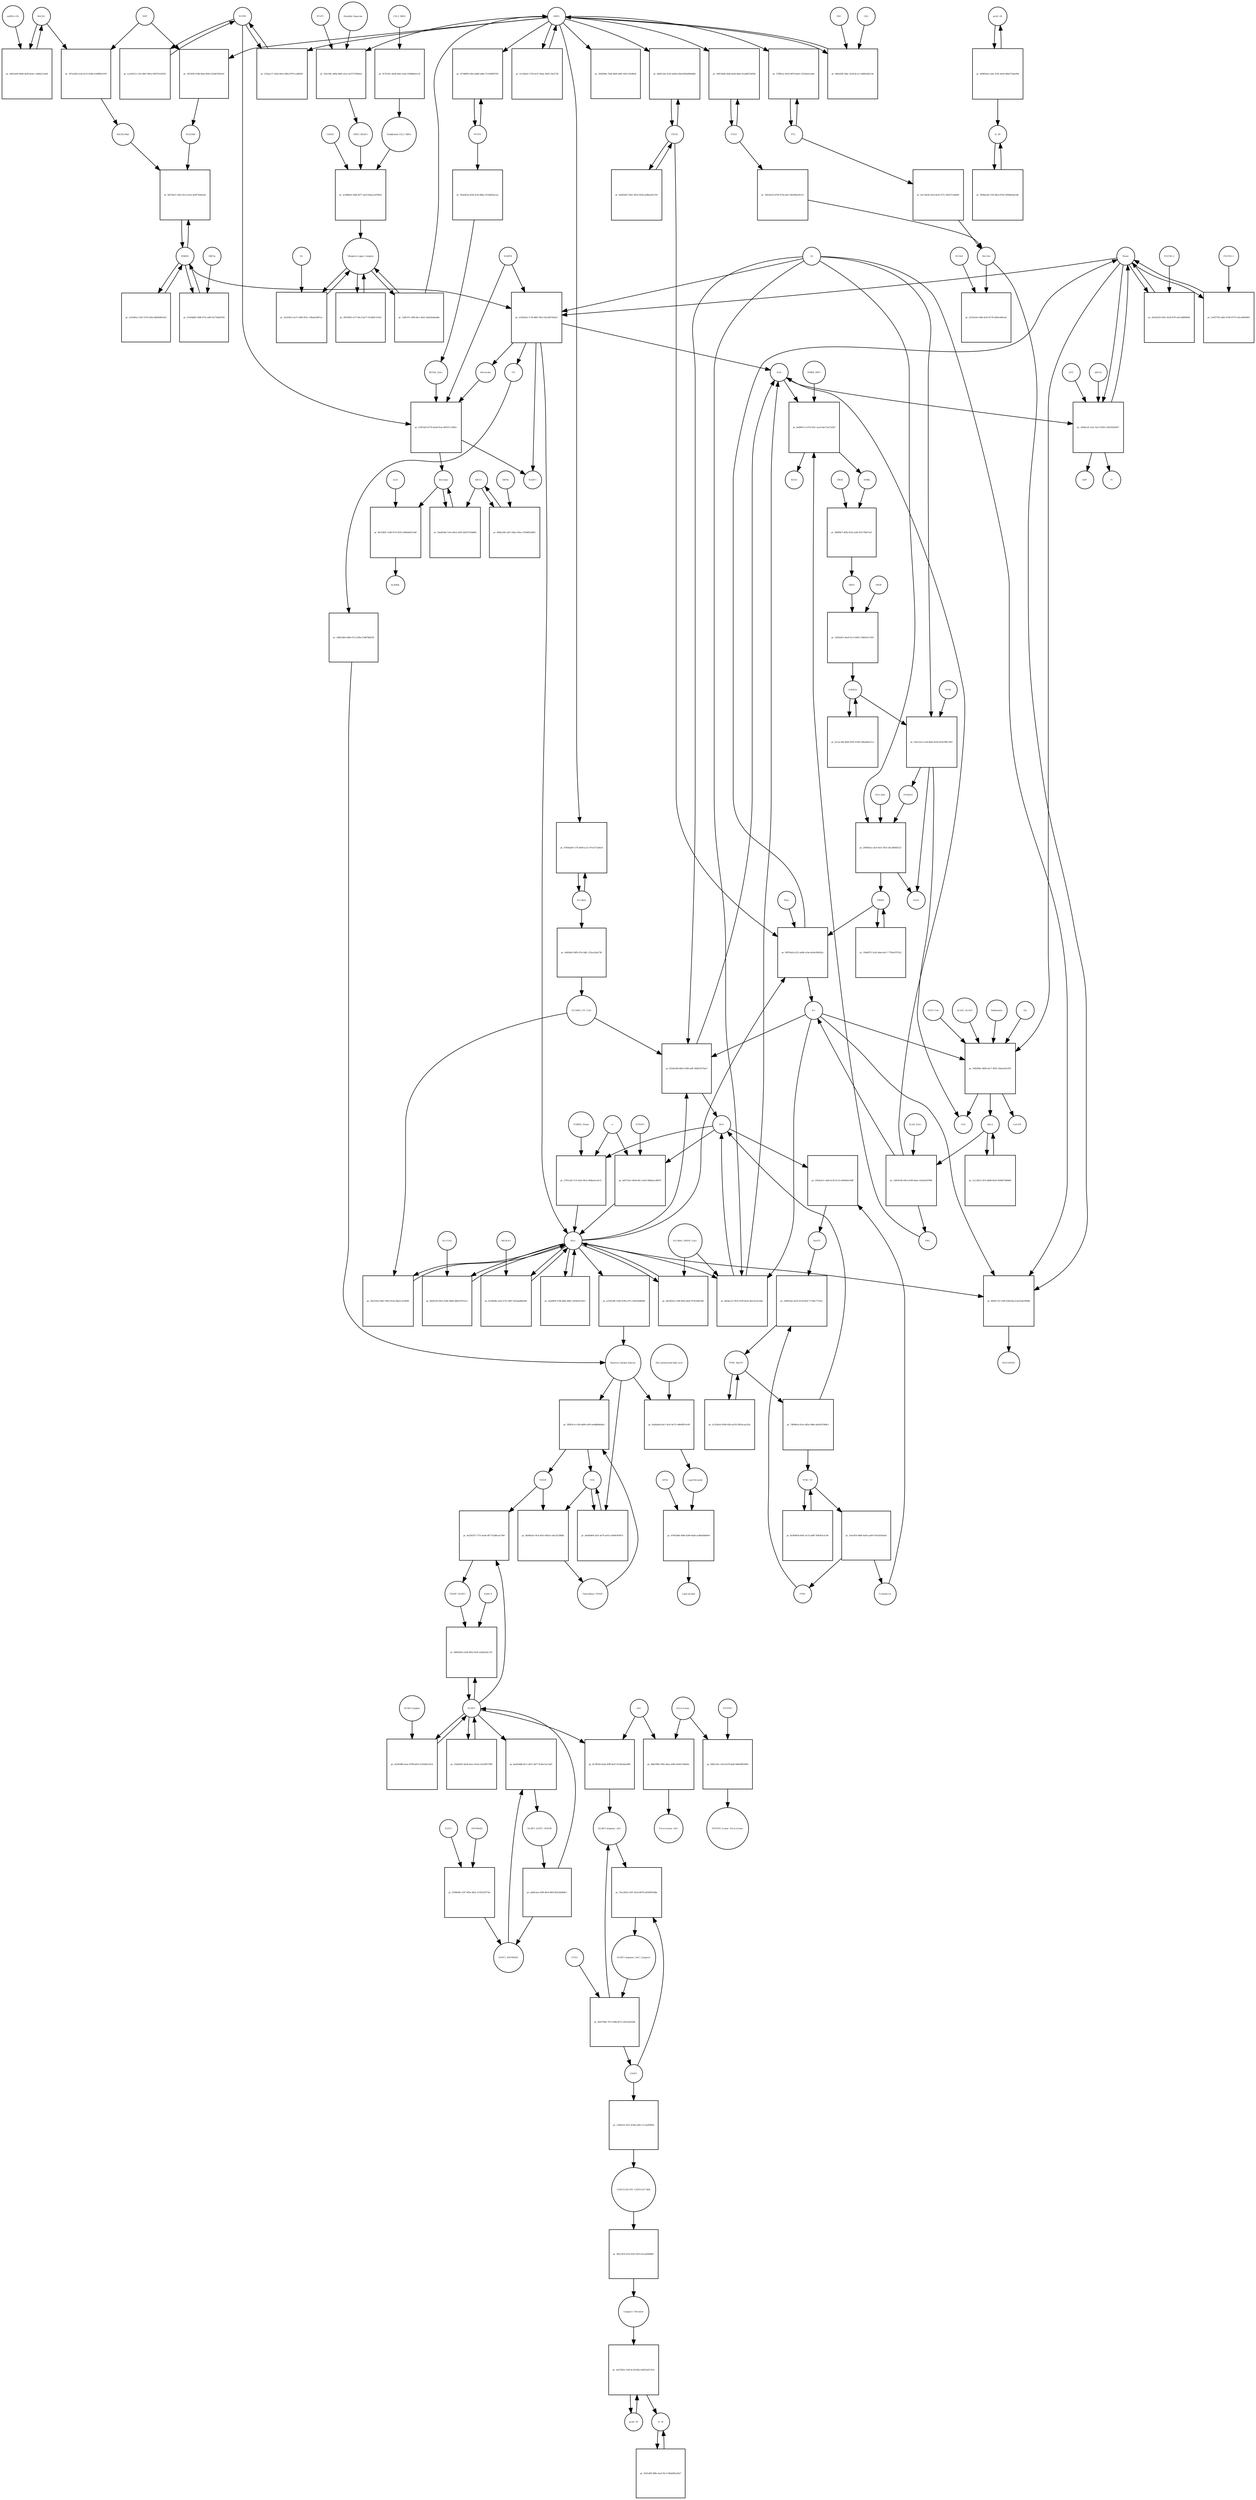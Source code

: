 strict digraph  {
Heme [annotation="urn_miriam_obo.chebi_CHEBI%3A30413", bipartite=0, cls="simple chemical", fontsize=4, label=Heme, shape=circle];
"pr_e325b3ee-7c39-4867-9fe3-93ca80745a03" [annotation="", bipartite=1, cls=process, fontsize=4, label="pr_e325b3ee-7c39-4867-9fe3-93ca80745a03", shape=square];
Biliverdin [annotation="urn_miriam_obo.chebi_CHEBI%3A17033", bipartite=0, cls="simple chemical", fontsize=4, label=Biliverdin, shape=circle];
HMOX1 [annotation="", bipartite=0, cls=macromolecule, fontsize=4, label=HMOX1, shape=circle];
O2 [annotation="urn_miriam_obo.chebi_CHEBI%3A15379", bipartite=0, cls="simple chemical", fontsize=4, label=O2, shape=circle];
NADPH [annotation="urn_miriam_obo.chebi_CHEBI%3A16474", bipartite=0, cls="simple chemical", fontsize=4, label=NADPH, shape=circle];
H2O [annotation="urn_miriam_obo.chebi_CHEBI%3A15377", bipartite=0, cls="simple chemical", fontsize=4, label=H2O, shape=circle];
"Fe2+" [annotation="urn_miriam_obo.chebi_CHEBI%3A29033", bipartite=0, cls="simple chemical", fontsize=4, label="Fe2+", shape=circle];
"NADP+" [annotation="urn_miriam_obo.chebi_CHEBI%3A18009", bipartite=0, cls="simple chemical", fontsize=4, label="NADP+", shape=circle];
CO [annotation="urn_miriam_obo.chebi_CHEBI%3A17245", bipartite=0, cls="simple chemical", fontsize=4, label=CO, shape=circle];
"pr_62e42220-500c-452b-87f3-ab11ddf8d0d5" [annotation="", bipartite=1, cls=process, fontsize=4, label="pr_62e42220-500c-452b-87f3-ab11ddf8d0d5", shape=square];
"FLVCR1-2" [annotation=urn_miriam_uniprot_Q9Y5Y0, bipartite=0, cls=macromolecule, fontsize=4, label="FLVCR1-2", shape=circle];
"pr_510f1ab3-b77d-4ea8-81ae-69437cc2942c" [annotation="", bipartite=1, cls=process, fontsize=4, label="pr_510f1ab3-b77d-4ea8-81ae-69437cc2942c", shape=square];
Bilirubin [annotation="urn_miriam_obo.chebi_CHEBI%3A16990", bipartite=0, cls="simple chemical", fontsize=4, label=Bilirubin, shape=circle];
BLVRB [annotation=urn_miriam_uniprot_P30043, bipartite=0, cls=macromolecule, fontsize=4, label=BLVRB, shape=circle];
"BLVRA_Zn2+" [annotation="urn_miriam_obo.chebi_CHEBI%3A29805|urn_miriam_uniprot_P53004", bipartite=0, cls=complex, fontsize=4, label="BLVRA_Zn2+", shape=circle];
"pr_24eb034d-7e5e-49e3-a459-3b933705db60" [annotation="", bipartite=1, cls=process, fontsize=4, label="pr_24eb034d-7e5e-49e3-a459-3b933705db60", shape=square];
ABCC1 [annotation="", bipartite=0, cls=macromolecule, fontsize=4, label=ABCC1, shape=circle];
"pr_66cf3803-7a98-47c0-8163-2960eb815cb8" [annotation="", bipartite=1, cls=process, fontsize=4, label="pr_66cf3803-7a98-47c0-8163-2960eb815cb8", shape=square];
ALB [annotation=urn_miriam_uniprot_P02768, bipartite=0, cls=macromolecule, fontsize=4, label=ALB, shape=circle];
"ALB/BIL" [annotation="urn_miriam_uniprot_P02768|urn_miriam_obo.chebi_CHEBI%3A16990", bipartite=0, cls=complex, fontsize=4, label="ALB/BIL", shape=circle];
NRF2 [annotation="", bipartite=0, cls=macromolecule, fontsize=4, label=NRF2, shape=circle];
"pr_3f21f5f5-f29b-40a4-964f-2220b70922e9" [annotation="", bipartite=1, cls=process, fontsize=4, label="pr_3f21f5f5-f29b-40a4-964f-2220b70922e9", shape=square];
MAF [annotation=urn_miriam_uniprot_O75444, bipartite=0, cls=macromolecule, fontsize=4, label=MAF, shape=circle];
"Nrf2/Maf" [annotation="", bipartite=0, cls=complex, fontsize=4, label="Nrf2/Maf", shape=circle];
"pr_187ec8f4-2ca0-4a72-8186-a169ff8e1978" [annotation="", bipartite=1, cls=process, fontsize=4, label="pr_187ec8f4-2ca0-4a72-8186-a169ff8e1978", shape=square];
BACH1 [annotation=urn_miriam_uniprot_O14867, bipartite=0, cls=macromolecule, fontsize=4, label=BACH1, shape=circle];
"BACH1/Maf" [annotation="", bipartite=0, cls=complex, fontsize=4, label="BACH1/Maf", shape=circle];
"pr_20b23e09-9640-4e0f-be0a-c1db92c23edf" [annotation="", bipartite=1, cls=process, fontsize=4, label="pr_20b23e09-9640-4e0f-be0a-c1db92c23edf", shape=square];
"miRNA-155" [annotation=urn_miriam_ncbigene_406947, bipartite=0, cls="nucleic acid feature", fontsize=4, label="miRNA-155", shape=circle];
"pr_0d578a37-42fe-45c2-b12e-de9f7304a2ed" [annotation="", bipartite=1, cls=process, fontsize=4, label="pr_0d578a37-42fe-45c2-b12e-de9f7304a2ed", shape=square];
PRIN9 [annotation="urn_miriam_obo.chebi_CHEBI%3A15430", bipartite=0, cls="simple chemical", fontsize=4, label=PRIN9, shape=circle];
"pr_f68704a9-a253-4a86-a14a-6ef4e598262a" [annotation="", bipartite=1, cls=process, fontsize=4, label="pr_f68704a9-a253-4a86-a14a-6ef4e598262a", shape=square];
FECH [annotation=urn_miriam_uniprot_P22830, bipartite=0, cls=macromolecule, fontsize=4, label=FECH, shape=circle];
"Pb2+" [annotation="urn_miriam_obo.chebi_CHEBI%3A27889", bipartite=0, cls="simple chemical", fontsize=4, label="Pb2+", shape=circle];
"H+" [annotation="urn_miriam_obo.chebi_CHEBI%3A15378", bipartite=0, cls="simple chemical", fontsize=4, label="H+", shape=circle];
"SUCC-CoA" [annotation="urn_miriam_obo.chebi_CHEBI%3A57292", bipartite=0, cls="simple chemical", fontsize=4, label="SUCC-CoA", shape=circle];
"pr_19d299bc-8696-4a17-995f-230aed1dc935" [annotation="", bipartite=1, cls=process, fontsize=4, label="pr_19d299bc-8696-4a17-995f-230aed1dc935", shape=square];
dALA [annotation="urn_miriam_obo.chebi_CHEBI%3A356416", bipartite=0, cls="simple chemical", fontsize=4, label=dALA, shape=circle];
ALAS1_ALAS2 [annotation="urn_miriam_uniprot_P13196|urn_miriam_uniprot_P22557", bipartite=0, cls=complex, fontsize=4, label=ALAS1_ALAS2, shape=circle];
Panhematin [annotation="urn_miriam_obo.chebi_CHEBI%3A50385", bipartite=0, cls="simple chemical", fontsize=4, label=Panhematin, shape=circle];
Gly [annotation="urn_miriam_obo.chebi_CHEBI%3A57305", bipartite=0, cls="simple chemical", fontsize=4, label=Gly, shape=circle];
"CoA-SH" [annotation="urn_miriam_obo.chebi_CHEBI%3A15346", bipartite=0, cls="simple chemical", fontsize=4, label="CoA-SH", shape=circle];
CO2 [annotation="urn_miriam_obo.chebi_CHEBI%3A16526", bipartite=0, cls="simple chemical", fontsize=4, label=CO2, shape=circle];
"pr_f20c16fc-d69a-4865-a5ce-dcf757398ee4" [annotation="", bipartite=1, cls=process, fontsize=4, label="pr_f20c16fc-d69a-4865-a5ce-dcf757398ee4", shape=square];
KEAP1 [annotation=urn_miriam_uniprot_Q14145, bipartite=0, cls=macromolecule, fontsize=4, label=KEAP1, shape=circle];
NRF2_KEAP1 [annotation="urn_miriam_uniprot_Q14145|urn_miriam_uniprot_Q16236", bipartite=0, cls=complex, fontsize=4, label=NRF2_KEAP1, shape=circle];
"Dimethly fumarate" [annotation="urn_miriam_obo.chebi_CHEBI%3A76004", bipartite=0, cls="simple chemical", fontsize=4, label="Dimethly fumarate", shape=circle];
"Ubiquitin Ligase Complex" [annotation="urn_miriam_uniprot_Q14145|urn_miriam_uniprot_Q15843|urn_miriam_uniprot_Q13618|urn_miriam_uniprot_P62877|urn_miriam_uniprot_Q16236|urn_miriam_uniprot_P0CG48|urn_miriam_pubmed_19940261|urn_miriam_interpro_IPR000608", bipartite=0, cls=complex, fontsize=4, label="Ubiquitin Ligase Complex", shape=circle];
"pr_3f55382f-ce77-46c3-ba77-1fcd82e7e41d" [annotation="", bipartite=1, cls=process, fontsize=4, label="pr_3f55382f-ce77-46c3-ba77-1fcd82e7e41d", shape=square];
"pr_c6816148-20e3-4c89-be4e-cfe6a9247909" [annotation="", bipartite=1, cls=process, fontsize=4, label="pr_c6816148-20e3-4c89-be4e-cfe6a9247909", shape=square];
PBG [annotation="urn_miriam_obo.chebi_CHEBI%3A58126", bipartite=0, cls="simple chemical", fontsize=4, label=PBG, shape=circle];
"ALAD_Zn2+" [annotation="urn_miriam_uniprot_P13716|urn_miriam_obo.chebi_CHEBI%3A29105", bipartite=0, cls=complex, fontsize=4, label="ALAD_Zn2+", shape=circle];
"pr_bed861c3-a37d-455c-aac9-dee72ac525b7" [annotation="", bipartite=1, cls=process, fontsize=4, label="pr_bed861c3-a37d-455c-aac9-dee72ac525b7", shape=square];
HMBL [annotation="urn_miriam_obo.chebi_CHEBI%3A57845", bipartite=0, cls="simple chemical", fontsize=4, label=HMBL, shape=circle];
HMBS_DIPY [annotation="urn_miriam_obo.chebi_CHEBI%3A36319|urn_miriam_uniprot_P08397", bipartite=0, cls=complex, fontsize=4, label=HMBS_DIPY, shape=circle];
"NH4+" [annotation="urn_miriam_obo.chebi_CHEBI%3A28938", bipartite=0, cls="simple chemical", fontsize=4, label="NH4+", shape=circle];
"pr_d84ffb57-df3b-4163-a20f-43517f6d7cb3" [annotation="", bipartite=1, cls=process, fontsize=4, label="pr_d84ffb57-df3b-4163-a20f-43517f6d7cb3", shape=square];
URO3 [annotation="urn_miriam_obo.chebi_CHEBI%3A15437", bipartite=0, cls="simple chemical", fontsize=4, label=URO3, shape=circle];
UROS [annotation=urn_miriam_uniprot_P10746, bipartite=0, cls=macromolecule, fontsize=4, label=UROS, shape=circle];
"pr_5585a831-9ea9-41c3-b45f-27bb9a511305" [annotation="", bipartite=1, cls=process, fontsize=4, label="pr_5585a831-9ea9-41c3-b45f-27bb9a511305", shape=square];
COPRO3 [annotation="urn_miriam_obo.chebi_CHEBI%3A15439", bipartite=0, cls="simple chemical", fontsize=4, label=COPRO3, shape=circle];
UROD [annotation=urn_miriam_uniprot_P06132, bipartite=0, cls=macromolecule, fontsize=4, label=UROD, shape=circle];
"pr_f3ea7a53-ca36-4beb-8183-6e5b788c1002" [annotation="", bipartite=1, cls=process, fontsize=4, label="pr_f3ea7a53-ca36-4beb-8183-6e5b788c1002", shape=square];
PPGEN9 [annotation="urn_miriam_obo.chebi_CHEBI%3A15435", bipartite=0, cls="simple chemical", fontsize=4, label=PPGEN9, shape=circle];
CPOX [annotation=urn_miriam_uniprot_P36551, bipartite=0, cls=macromolecule, fontsize=4, label=CPOX, shape=circle];
H2O2 [annotation="urn_miriam_obo.chebi_CHEBI%3A16240", bipartite=0, cls="simple chemical", fontsize=4, label=H2O2, shape=circle];
"pr_269954ac-afc8-4d11-951f-26c28d0d5122" [annotation="", bipartite=1, cls=process, fontsize=4, label="pr_269954ac-afc8-4d11-951f-26c28d0d5122", shape=square];
PPO_FAD [annotation="urn_miriam_obo.chebi_CHEBI%3A16238|urn_miriam_uniprot_P50336", bipartite=0, cls=complex, fontsize=4, label=PPO_FAD, shape=circle];
"pr_51c3beb3-1720-4c07-9eda-3bd7c33e2730" [annotation="", bipartite=1, cls=process, fontsize=4, label="pr_51c3beb3-1720-4c07-9eda-3bd7c33e2730", shape=square];
"pr_12c140c5-2f14-4b88-9eb5-8598873d98d4" [annotation="", bipartite=1, cls="uncertain process", fontsize=4, label="pr_12c140c5-2f14-4b88-9eb5-8598873d98d4", shape=square];
"pr_b1cac3d0-de4b-4391-b7d8-c48eabba21ca" [annotation="", bipartite=1, cls="uncertain process", fontsize=4, label="pr_b1cac3d0-de4b-4391-b7d8-c48eabba21ca", shape=square];
"pr_19b4f975-5cd2-4ded-a6c7-7795ad7f7422" [annotation="", bipartite=1, cls="uncertain process", fontsize=4, label="pr_19b4f975-5cd2-4ded-a6c7-7795ad7f7422", shape=square];
"Poly-unsaturated fatty acid" [annotation="urn_miriam_obo.chebi_CHEBI%3A26208", bipartite=0, cls="simple chemical", fontsize=4, label="Poly-unsaturated fatty acid", shape=circle];
"pr_fae8a8a4-b5e7-4cfe-9a75-c08ef087ec09" [annotation="", bipartite=1, cls=process, fontsize=4, label="pr_fae8a8a4-b5e7-4cfe-9a75-c08ef087ec09", shape=square];
"Lipid Peroxide" [annotation="urn_miriam_obo.chebi_CHEBI%3A61051", bipartite=0, cls="simple chemical", fontsize=4, label="Lipid Peroxide", shape=circle];
"Reactive Oxygen Species" [annotation="urn_miriam_obo.chebi_CHEBI%3A26523", bipartite=0, cls="simple chemical", fontsize=4, label="Reactive Oxygen Species", shape=circle];
"pr_8b991732-c596-439d-8ac4-6a35a83309d0" [annotation="", bipartite=1, cls=process, fontsize=4, label="pr_8b991732-c596-439d-8ac4-6a35a83309d0", shape=square];
"Fe(3+)O(OH)" [annotation="urn_miriam_obo.chebi_CHEBI%3A78619", bipartite=0, cls="simple chemical", fontsize=4, label="Fe(3+)O(OH)", shape=circle];
Ferritin [annotation=urn_miriam_uniprot_P02794, bipartite=0, cls=complex, fontsize=4, label=Ferritin, shape=circle];
"pr_362c03e3-9bb7-4852-923a-88a2c522400f" [annotation="", bipartite=1, cls=process, fontsize=4, label="pr_362c03e3-9bb7-4852-923a-88a2c522400f", shape=square];
"SLC40A1_CP_Cu2+" [annotation="urn_miriam_uniprot_P00450|urn_miriam_uniprot_Q9NP59|urn_miriam_obo.chebi_CHEBI%3A29036", bipartite=0, cls=complex, fontsize=4, label="SLC40A1_CP_Cu2+", shape=circle];
"pr_825da36d-84b3-4296-a4ff-30b814270acf" [annotation="", bipartite=1, cls=process, fontsize=4, label="pr_825da36d-84b3-4296-a4ff-30b814270acf", shape=square];
"Fe3+" [annotation="urn_miriam_obo.chebi_CHEBI%3A29034", bipartite=0, cls="simple chemical", fontsize=4, label="Fe3+", shape=circle];
SLC40A1 [annotation=urn_miriam_ncbigene_30061, bipartite=0, cls="nucleic acid feature", fontsize=4, label=SLC40A1, shape=circle];
"pr_67856ad9-1176-4e09-ac21-97cd171a9ec8" [annotation="", bipartite=1, cls=process, fontsize=4, label="pr_67856ad9-1176-4e09-ac21-97cd171a9ec8", shape=square];
FTH1 [annotation=urn_miriam_ncbigene_2495, bipartite=0, cls="nucleic acid feature", fontsize=4, label=FTH1, shape=circle];
"pr_309136d8-3b49-4e44-8de0-41ad697a492b" [annotation="", bipartite=1, cls=process, fontsize=4, label="pr_309136d8-3b49-4e44-8de0-41ad697a492b", shape=square];
FTL [annotation=urn_miriam_ncbigene_2512, bipartite=0, cls="nucleic acid feature", fontsize=4, label=FTL, shape=circle];
"pr_578ff1ac-6419-4879-ba01-2352da2e1de0" [annotation="", bipartite=1, cls=process, fontsize=4, label="pr_578ff1ac-6419-4879-ba01-2352da2e1de0", shape=square];
"pr_3823ab76-d79f-472b-a9a7-b42006a36110" [annotation="", bipartite=1, cls=process, fontsize=4, label="pr_3823ab76-d79f-472b-a9a7-b42006a36110", shape=square];
"pr_b3c7da58-181d-4a35-971c-4f4237cdd649" [annotation="", bipartite=1, cls=process, fontsize=4, label="pr_b3c7da58-181d-4a35-971c-4f4237cdd649", shape=square];
"pr_4d04122b-3cd3-4e68-a30d-b039af89a8bb" [annotation="", bipartite=1, cls=process, fontsize=4, label="pr_4d04122b-3cd3-4e68-a30d-b039af89a8bb", shape=square];
"pr_8a601bd7-02b1-4810-922b-ef48eee81318" [annotation="", bipartite=1, cls=process, fontsize=4, label="pr_8a601bd7-02b1-4810-922b-ef48eee81318", shape=square];
"pr_1c65401a-3347-475f-af2b-d2bf440fe5e5" [annotation="", bipartite=1, cls=process, fontsize=4, label="pr_1c65401a-3347-475f-af2b-d2bf440fe5e5", shape=square];
BLVRA [annotation=urn_miriam_ncbigene_644, bipartite=0, cls="nucleic acid feature", fontsize=4, label=BLVRA, shape=circle];
"pr_e57d80f0-e9ee-4d80-a08e-57c83d00745f" [annotation="", bipartite=1, cls=process, fontsize=4, label="pr_e57d80f0-e9ee-4d80-a08e-57c83d00745f", shape=square];
"pr_253aac17-543d-461e-9df4-8797cca88505" [annotation="", bipartite=1, cls=process, fontsize=4, label="pr_253aac17-543d-461e-9df4-8797cca88505", shape=square];
"pr_ac1b9313-c15e-4b07-881e-9587f1e267b5" [annotation="", bipartite=1, cls=process, fontsize=4, label="pr_ac1b9313-c15e-4b07-881e-9587f1e267b5", shape=square];
"pr_65ab423e-d54f-4cfd-98de-3516d825acaa" [annotation="", bipartite=1, cls=process, fontsize=4, label="pr_65ab423e-d54f-4cfd-98de-3516d825acaa", shape=square];
"pr_a9b5dfef-98f9-47fa-8dfc-235acd2a6738" [annotation="", bipartite=1, cls=process, fontsize=4, label="pr_a9b5dfef-98f9-47fa-8dfc-235acd2a6738", shape=square];
"pr_5cf2e5a6-c49d-4c62-8178-ebfdca8fee4c" [annotation="", bipartite=1, cls=process, fontsize=4, label="pr_5cf2e5a6-c49d-4c62-8178-ebfdca8fee4c", shape=square];
NCOA4 [annotation=urn_miriam_uniprot_Q13772, bipartite=0, cls=macromolecule, fontsize=4, label=NCOA4, shape=circle];
"pr_27f3c2d3-7ccf-4ef2-90c2-6b4bc6ce2e7c" [annotation="", bipartite=1, cls=process, fontsize=4, label="pr_27f3c2d3-7ccf-4ef2-90c2-6b4bc6ce2e7c", shape=square];
CYBRD1_Heme [annotation="urn_miriam_uniprot_Q53TN4|urn_miriam_obo.chebi_CHEBI%3A30413", bipartite=0, cls=complex, fontsize=4, label=CYBRD1_Heme, shape=circle];
"e-" [annotation="urn_miriam_obo.chebi_CHEBI%3A10545", bipartite=0, cls="simple chemical", fontsize=4, label="e-", shape=circle];
"pr_fbb3fc83-96c4-439e-9bd0-48b3cf07e5c5" [annotation="", bipartite=1, cls=process, fontsize=4, label="pr_fbb3fc83-96c4-439e-9bd0-48b3cf07e5c5", shape=square];
SLC11A2 [annotation=urn_miriam_uniprot_P49281, bipartite=0, cls=macromolecule, fontsize=4, label=SLC11A2, shape=circle];
"pr_670d1b6b-308d-4269-9abd-ac8ba65b69e0" [annotation="", bipartite=1, cls=process, fontsize=4, label="pr_670d1b6b-308d-4269-9abd-ac8ba65b69e0", shape=square];
"Lipid alcohol" [annotation="urn_miriam_obo.chebi_CHEBI%3A24026", bipartite=0, cls="simple chemical", fontsize=4, label="Lipid alcohol", shape=circle];
GPX4 [annotation=urn_miriam_uniprot_P36969, bipartite=0, cls=macromolecule, fontsize=4, label=GPX4, shape=circle];
"pr_b7e64db8-1998-4752-adff-fe2736ab97fd" [annotation="", bipartite=1, cls=process, fontsize=4, label="pr_b7e64db8-1998-4752-adff-fe2736ab97fd", shape=square];
ORF3a [annotation="urn_miriam_uniprot_P0DTC3|urn_miriam_taxonomy_2697049", bipartite=0, cls=macromolecule, fontsize=4, label=ORF3a, shape=circle];
"pr_a2181e96-7e46-4196-a37f-c5d550288046" [annotation="", bipartite=1, cls=process, fontsize=4, label="pr_a2181e96-7e46-4196-a37f-c5d550288046", shape=square];
"pr_46f6a186-c4d7-42ba-918e-a75d485cd603" [annotation="", bipartite=1, cls=process, fontsize=4, label="pr_46f6a186-c4d7-42ba-918e-a75d485cd603", shape=square];
ORF9c [annotation=urn_miriam_taxonomy_2697049, bipartite=0, cls=macromolecule, fontsize=4, label=ORF9c, shape=circle];
CUL3_RBX1 [annotation="urn_miriam_uniprot_Q13618|urn_miriam_uniprot_P62877", bipartite=0, cls=complex, fontsize=4, label=CUL3_RBX1, shape=circle];
"pr_917fc92c-4d3b-444c-a0ee-f16b684e1c2f" [annotation="", bipartite=1, cls=process, fontsize=4, label="pr_917fc92c-4d3b-444c-a0ee-f16b684e1c2f", shape=square];
"Neddylated CUL3_RBX1" [annotation="urn_miriam_uniprot_Q15843|urn_miriam_uniprot_Q13618|urn_miriam_uniprot_P62877", bipartite=0, cls=complex, fontsize=4, label="Neddylated CUL3_RBX1", shape=circle];
"pr_3692f08a-7ba6-4fb9-a09f-184112418b30" [annotation="", bipartite=1, cls=process, fontsize=4, label="pr_3692f08a-7ba6-4fb9-a09f-184112418b30", shape=square];
"pr_ac6486e9-33b8-4077-9a33-86eace078624" [annotation="", bipartite=1, cls=process, fontsize=4, label="pr_ac6486e9-33b8-4077-9a33-86eace078624", shape=square];
CAND1 [annotation=urn_miriam_uniprot_Q86VP6, bipartite=0, cls=macromolecule, fontsize=4, label=CAND1, shape=circle];
E2 [annotation=urn_miriam_interpro_IPR000608, bipartite=0, cls=macromolecule, fontsize=4, label=E2, shape=circle];
"pr_3a5256c2-ee7c-4d5f-853c-136a6a3407ca" [annotation="", bipartite=1, cls=process, fontsize=4, label="pr_3a5256c2-ee7c-4d5f-853c-136a6a3407ca", shape=square];
"pr_840e62ff-50bc-4144-bc14-7a680a382134" [annotation="", bipartite=1, cls=process, fontsize=4, label="pr_840e62ff-50bc-4144-bc14-7a680a382134", shape=square];
PKC [annotation="urn_miriam_pubmed_12198130|urn_miriam_interpro_IPR012233", bipartite=0, cls=macromolecule, fontsize=4, label=PKC, shape=circle];
CK2 [annotation="", bipartite=0, cls=macromolecule, fontsize=4, label=CK2, shape=circle];
"pr_1e957763-a4b3-4740-8770-c63caf000465" [annotation="", bipartite=1, cls=process, fontsize=4, label="pr_1e957763-a4b3-4740-8770-c63caf000465", shape=square];
"FLVCR1-1" [annotation=urn_miriam_uniprot_Q9Y5Y0, bipartite=0, cls=macromolecule, fontsize=4, label="FLVCR1-1", shape=circle];
"pr_185da1af-1a2c-4a13-9356-c5d1832b5b57" [annotation="", bipartite=1, cls=process, fontsize=4, label="pr_185da1af-1a2c-4a13-9356-c5d1832b5b57", shape=square];
ABCG2 [annotation=urn_miriam_uniprot_Q9UNQ0, bipartite=0, cls="macromolecule multimer", fontsize=4, label=ABCG2, shape=circle];
ATP [annotation="urn_miriam_obo.chebi_CHEBI%3A30616", bipartite=0, cls="simple chemical", fontsize=4, label=ATP, shape=circle];
Pi [annotation="urn_miriam_obo.chebi_CHEBI%3A18367", bipartite=0, cls="simple chemical", fontsize=4, label=Pi, shape=circle];
ADP [annotation="urn_miriam_obo.chebi_CHEBI%3A456216", bipartite=0, cls="simple chemical", fontsize=4, label=ADP, shape=circle];
"pr_4b14655a-1208-4f56-a8e6-075fcf60e39e" [annotation="", bipartite=1, cls=process, fontsize=4, label="pr_4b14655a-1208-4f56-a8e6-075fcf60e39e", shape=square];
"SLC40A1_HEPH_Cu2+" [annotation="urn_miriam_uniprot_Q9BQS7|urn_miriam_uniprot_Q9NP59|urn_miriam_obo.chebi_CHEBI%3A28694", bipartite=0, cls=complex, fontsize=4, label="SLC40A1_HEPH_Cu2+", shape=circle];
"pr_fdedaccb-78c0-4740-b5a5-4b1cb7ae19ae" [annotation="", bipartite=1, cls=process, fontsize=4, label="pr_fdedaccb-78c0-4740-b5a5-4b1cb7ae19ae", shape=square];
"pr_2024e2e1-cbd4-4c20-bc7d-e0828efe358f" [annotation="", bipartite=1, cls=process, fontsize=4, label="pr_2024e2e1-cbd4-4c20-bc7d-e0828efe358f", shape=square];
Transferrin [annotation=urn_miriam_uniprot_P02787, bipartite=0, cls=macromolecule, fontsize=4, label=Transferrin, shape=circle];
holoTF [annotation="urn_miriam_uniprot_P02787|urn_miriam_obo.chebi_CHEBI%3A29034", bipartite=0, cls=complex, fontsize=4, label=holoTF, shape=circle];
TFRC [annotation=urn_miriam_uniprot_P02786, bipartite=0, cls="macromolecule multimer", fontsize=4, label=TFRC, shape=circle];
"pr_e99435ae-ab70-4129-8e5f-77c9bc772322" [annotation="", bipartite=1, cls=process, fontsize=4, label="pr_e99435ae-ab70-4129-8e5f-77c9bc772322", shape=square];
TFRC_holoTF [annotation="urn_miriam_uniprot_P02787|urn_miriam_obo.chebi_CHEBI%3A29034|urn_miriam_uniprot_P02786", bipartite=0, cls=complex, fontsize=4, label=TFRC_holoTF, shape=circle];
"pr_2c529cb3-6309-42fa-a07d-f3816caa525e" [annotation="", bipartite=1, cls=process, fontsize=4, label="pr_2c529cb3-6309-42fa-a07d-f3816caa525e", shape=square];
"pr_74f696cb-43ca-482a-948e-eb02d37d48c1" [annotation="", bipartite=1, cls=process, fontsize=4, label="pr_74f696cb-43ca-482a-948e-eb02d37d48c1", shape=square];
TFRC_TF [annotation="urn_miriam_uniprot_P02787|urn_miriam_uniprot_P02786", bipartite=0, cls=complex, fontsize=4, label=TFRC_TF, shape=circle];
"pr_a83719ce-4d3d-49c1-bef3-84bb2ac48979" [annotation="", bipartite=1, cls=process, fontsize=4, label="pr_a83719ce-4d3d-49c1-bef3-84bb2ac48979", shape=square];
STEAP3 [annotation=urn_miriam_uniprot_Q658P3, bipartite=0, cls=macromolecule, fontsize=4, label=STEAP3, shape=circle];
"pr_fe196e8a-e242-472c-8447-b41dad96e6d3" [annotation="", bipartite=1, cls=process, fontsize=4, label="pr_fe196e8a-e242-472c-8447-b41dad96e6d3", shape=square];
MCOLN1 [annotation=urn_miriam_uniprot_Q9GZU1, bipartite=0, cls=macromolecule, fontsize=4, label=MCOLN1, shape=circle];
"pr_3aafdf91-fc9b-48fa-b965-2265624134cf" [annotation="", bipartite=1, cls=process, fontsize=4, label="pr_3aafdf91-fc9b-48fa-b965-2265624134cf", shape=square];
"pr_b5384834-6441-4c53-a08f-7fd03b3c5c94" [annotation="", bipartite=1, cls=process, fontsize=4, label="pr_b5384834-6441-4c53-a08f-7fd03b3c5c94", shape=square];
"pr_5a5cf01f-8b0f-4a83-aa99-f7dcd1639a92" [annotation="", bipartite=1, cls=process, fontsize=4, label="pr_5a5cf01f-8b0f-4a83-aa99-f7dcd1639a92", shape=square];
"pr_7affe37e-29fd-4fcc-8e61-da420a4badde" [annotation="", bipartite=1, cls=process, fontsize=4, label="pr_7affe37e-29fd-4fcc-8e61-da420a4badde", shape=square];
Thioredoxin_TXNIP [annotation="urn_miriam_uniprot_P10599|urn_miriam_uniprot_Q9H3M7", bipartite=0, cls=complex, fontsize=4, label=Thioredoxin_TXNIP, shape=circle];
"pr_5ffb55c4-c164-4d06-a595-eebd8b4fd4a1" [annotation="", bipartite=1, cls=process, fontsize=4, label="pr_5ffb55c4-c164-4d06-a595-eebd8b4fd4a1", shape=square];
TXNIP [annotation=urn_miriam_uniprot_Q9H3M7, bipartite=0, cls=macromolecule, fontsize=4, label=TXNIP, shape=circle];
TXN [annotation=urn_miriam_uniprot_P10599, bipartite=0, cls=macromolecule, fontsize=4, label=TXN, shape=circle];
NLRP3 [annotation=urn_miriam_uniprot_Q96P20, bipartite=0, cls=macromolecule, fontsize=4, label=NLRP3, shape=circle];
"pr_4339e988-3eae-4798-bd19-21929afc6314" [annotation="", bipartite=1, cls=process, fontsize=4, label="pr_4339e988-3eae-4798-bd19-21929afc6314", shape=square];
"Nf-KB Complex" [annotation="urn_miriam_uniprot_P19838|urn_miriam_uniprot_Q04206|urn_miriam_uniprot_Q00653", bipartite=0, cls=complex, fontsize=4, label="Nf-KB Complex", shape=circle];
"pr_23d36201-8a5b-4eec-8ce8-c4532f9776f0" [annotation="", bipartite=1, cls=process, fontsize=4, label="pr_23d36201-8a5b-4eec-8ce8-c4532f9776f0", shape=square];
"pr_da404464-3a91-4e7f-ae02-a1608190367c" [annotation="", bipartite=1, cls=process, fontsize=4, label="pr_da404464-3a91-4e7f-ae02-a1608190367c", shape=square];
"pr_db56ba5e-5fc4-45e5-865d-c1de23128b6b" [annotation="", bipartite=1, cls=process, fontsize=4, label="pr_db56ba5e-5fc4-45e5-865d-c1de23128b6b", shape=square];
HSP90AB1 [annotation=urn_miriam_uniprot_P08238, bipartite=0, cls=macromolecule, fontsize=4, label=HSP90AB1, shape=circle];
"pr_f359b56b-1247-405e-9b3c-e57b522f77da" [annotation="", bipartite=1, cls=process, fontsize=4, label="pr_f359b56b-1247-405e-9b3c-e57b522f77da", shape=square];
SUGT1 [annotation=urn_miriam_uniprot_Q9Y2Z0, bipartite=0, cls=macromolecule, fontsize=4, label=SUGT1, shape=circle];
SUGT1_HSP90AB1 [annotation="urn_miriam_uniprot_P08238|urn_miriam_uniprot_Q9Y2Z0", bipartite=0, cls=complex, fontsize=4, label=SUGT1_HSP90AB1, shape=circle];
"pr_6a443ddb-b2c1-4d7c-bb77-9c8a116c1bd7" [annotation="", bipartite=1, cls=process, fontsize=4, label="pr_6a443ddb-b2c1-4d7c-bb77-9c8a116c1bd7", shape=square];
NLRP3_SUGT1_HSP90 [annotation="urn_miriam_uniprot_P08238|urn_miriam_uniprot_Q96P20|urn_miriam_uniprot_Q9Y2Z0", bipartite=0, cls=complex, fontsize=4, label=NLRP3_SUGT1_HSP90, shape=circle];
"pr_9e226372-7731-4ea8-aff7-f53d8cae7360" [annotation="", bipartite=1, cls=process, fontsize=4, label="pr_9e226372-7731-4ea8-aff7-f53d8cae7360", shape=square];
TXNIP_NLRP3 [annotation="urn_miriam_uniprot_Q9H3M7|urn_miriam_uniprot_Q96P20", bipartite=0, cls=complex, fontsize=4, label=TXNIP_NLRP3, shape=circle];
"pr_8c7ffd20-4a2b-45f8-8e47-6130a56aa99b" [annotation="", bipartite=1, cls=process, fontsize=4, label="pr_8c7ffd20-4a2b-45f8-8e47-6130a56aa99b", shape=square];
ASC [annotation=urn_miriam_uniprot_Q9ULZ3, bipartite=0, cls=macromolecule, fontsize=4, label=ASC, shape=circle];
"NLRP3 oligomer_ASC" [annotation="urn_miriam_uniprot_Q9ULZ3|urn_miriam_obo.chebi_CHEBI%3A36080", bipartite=0, cls=complex, fontsize=4, label="NLRP3 oligomer_ASC", shape=circle];
"pr_7b1a3b32-c047-43cb-8979-a4f30f503dbe" [annotation="", bipartite=1, cls=process, fontsize=4, label="pr_7b1a3b32-c047-43cb-8979-a4f30f503dbe", shape=square];
CASP1 [annotation=urn_miriam_uniprot_P29466, bipartite=0, cls=macromolecule, fontsize=4, label=CASP1, shape=circle];
"NLRP3 oligomer_ASC_Caspase1" [annotation="urn_miriam_uniprot_P29466|urn_miriam_uniprot_Q9ULZ3", bipartite=0, cls=complex, fontsize=4, label="NLRP3 oligomer_ASC_Caspase1", shape=circle];
"pr_d68cf96b-7065-44a2-a082-6e0dc74d0e6c" [annotation="", bipartite=1, cls=process, fontsize=4, label="pr_d68cf96b-7065-44a2-a082-6e0dc74d0e6c", shape=square];
"Pyrin trimer" [annotation=urn_miriam_uniprot_O15553, bipartite=0, cls=complex, fontsize=4, label="Pyrin trimer", shape=circle];
"Pyrin trimer_ASC" [annotation="urn_miriam_uniprot_O15553|urn_miriam_uniprot_Q9ULZ3", bipartite=0, cls=complex, fontsize=4, label="Pyrin trimer_ASC", shape=circle];
"pr_20b3c34c-c01d-4278-8abf-848e4f816f40" [annotation="", bipartite=1, cls=process, fontsize=4, label="pr_20b3c34c-c01d-4278-8abf-848e4f816f40", shape=square];
PSTPIP1 [annotation=urn_miriam_uniprot_O43586, bipartite=0, cls="macromolecule multimer", fontsize=4, label=PSTPIP1, shape=circle];
"PSTPIP1 trimer_Pyrin trimer" [annotation="urn_miriam_uniprot_O15553|urn_miriam_uniprot_O43586", bipartite=0, cls=complex, fontsize=4, label="PSTPIP1 trimer_Pyrin trimer", shape=circle];
"pr_500379de-7f31-4388-bf75-cd35cfb2f580" [annotation="", bipartite=1, cls=process, fontsize=4, label="pr_500379de-7f31-4388-bf75-cd35cfb2f580", shape=square];
CTSG [annotation=urn_miriam_uniprot_P08311, bipartite=0, cls=macromolecule, fontsize=4, label=CTSG, shape=circle];
"pr_12f0e523-2f31-4c8b-a294-11c25af94f5b" [annotation="", bipartite=1, cls=process, fontsize=4, label="pr_12f0e523-2f31-4c8b-a294-11c25af94f5b", shape=square];
"CASP1(120-197)_CASP1(317-404)" [annotation=urn_miriam_uniprot_P29466, bipartite=0, cls=complex, fontsize=4, label="CASP1(120-197)_CASP1(317-404)", shape=circle];
"pr_961e167f-af14-4201-9475-b1ee4f44f8f2" [annotation="", bipartite=1, cls=process, fontsize=4, label="pr_961e167f-af14-4201-9475-b1ee4f44f8f2", shape=square];
"Caspase-1 Tetramer" [annotation=urn_miriam_uniprot_P29466, bipartite=0, cls="complex multimer", fontsize=4, label="Caspase-1 Tetramer", shape=circle];
"proIL-1B" [annotation=urn_miriam_uniprot_P01584, bipartite=0, cls=macromolecule, fontsize=4, label="proIL-1B", shape=circle];
"pr_d0485e6e-e2dc-47dc-be9e-86be75ede094" [annotation="", bipartite=1, cls=process, fontsize=4, label="pr_d0485e6e-e2dc-47dc-be9e-86be75ede094", shape=square];
"IL-1B" [annotation=urn_miriam_uniprot_P01584, bipartite=0, cls=macromolecule, fontsize=4, label="IL-1B", shape=circle];
"pr_5009acb8-135f-46e4-870e-93944b3da1db" [annotation="", bipartite=1, cls="omitted process", fontsize=4, label="pr_5009acb8-135f-46e4-870e-93944b3da1db", shape=square];
"pr_d0662942-e438-4902-9e3f-ed3d5a82c1d7" [annotation="", bipartite=1, cls=process, fontsize=4, label="pr_d0662942-e438-4902-9e3f-ed3d5a82c1d7", shape=square];
"SARS E" [annotation=urn_miriam_uniprot_P59637, bipartite=0, cls=macromolecule, fontsize=4, label="SARS E", shape=circle];
"proIL-18" [annotation=urn_miriam_uniprot_Q14116, bipartite=0, cls=macromolecule, fontsize=4, label="proIL-18", shape=circle];
"pr_eb279f20-1189-4c29-89a3-8df35a6174c9" [annotation="", bipartite=1, cls=process, fontsize=4, label="pr_eb279f20-1189-4c29-89a3-8df35a6174c9", shape=square];
"IL-18" [annotation=urn_miriam_uniprot_Q14116, bipartite=0, cls=macromolecule, fontsize=4, label="IL-18", shape=circle];
"pr_501fe49f-d98e-4eef-92c5-06eb0f3a4427" [annotation="", bipartite=1, cls="omitted process", fontsize=4, label="pr_501fe49f-d98e-4eef-92c5-06eb0f3a4427", shape=square];
"pr_2d85c8b9-a9b6-47c2-b39e-f148f7bbf1fb" [annotation="", bipartite=1, cls=process, fontsize=4, label="pr_2d85c8b9-a9b6-47c2-b39e-f148f7bbf1fb", shape=square];
"pr_a4bfcba2-ef98-40c6-8ff4-8f2a5fdd84e7" [annotation="", bipartite=1, cls=process, fontsize=4, label="pr_a4bfcba2-ef98-40c6-8ff4-8f2a5fdd84e7", shape=square];
Heme -> "pr_e325b3ee-7c39-4867-9fe3-93ca80745a03"  [annotation="", interaction_type=consumption];
Heme -> "pr_62e42220-500c-452b-87f3-ab11ddf8d0d5"  [annotation="", interaction_type=consumption];
Heme -> "pr_19d299bc-8696-4a17-995f-230aed1dc935"  [annotation=urn_miriam_pubmed_25446301, interaction_type=inhibition];
Heme -> "pr_1e957763-a4b3-4740-8770-c63caf000465"  [annotation="", interaction_type=consumption];
Heme -> "pr_185da1af-1a2c-4a13-9356-c5d1832b5b57"  [annotation="", interaction_type=consumption];
"pr_e325b3ee-7c39-4867-9fe3-93ca80745a03" -> Biliverdin  [annotation="", interaction_type=production];
"pr_e325b3ee-7c39-4867-9fe3-93ca80745a03" -> H2O  [annotation="", interaction_type=production];
"pr_e325b3ee-7c39-4867-9fe3-93ca80745a03" -> "Fe2+"  [annotation="", interaction_type=production];
"pr_e325b3ee-7c39-4867-9fe3-93ca80745a03" -> "NADP+"  [annotation="", interaction_type=production];
"pr_e325b3ee-7c39-4867-9fe3-93ca80745a03" -> CO  [annotation="", interaction_type=production];
Biliverdin -> "pr_510f1ab3-b77d-4ea8-81ae-69437cc2942c"  [annotation="", interaction_type=consumption];
HMOX1 -> "pr_e325b3ee-7c39-4867-9fe3-93ca80745a03"  [annotation="", interaction_type=catalysis];
HMOX1 -> "pr_0d578a37-42fe-45c2-b12e-de9f7304a2ed"  [annotation="", interaction_type=consumption];
HMOX1 -> "pr_1c65401a-3347-475f-af2b-d2bf440fe5e5"  [annotation="", interaction_type=consumption];
HMOX1 -> "pr_b7e64db8-1998-4752-adff-fe2736ab97fd"  [annotation="", interaction_type=consumption];
O2 -> "pr_e325b3ee-7c39-4867-9fe3-93ca80745a03"  [annotation="", interaction_type=consumption];
O2 -> "pr_f3ea7a53-ca36-4beb-8183-6e5b788c1002"  [annotation="", interaction_type=consumption];
O2 -> "pr_269954ac-afc8-4d11-951f-26c28d0d5122"  [annotation="", interaction_type=consumption];
O2 -> "pr_8b991732-c596-439d-8ac4-6a35a83309d0"  [annotation="", interaction_type=consumption];
O2 -> "pr_825da36d-84b3-4296-a4ff-30b814270acf"  [annotation="", interaction_type=consumption];
O2 -> "pr_fdedaccb-78c0-4740-b5a5-4b1cb7ae19ae"  [annotation="", interaction_type=consumption];
NADPH -> "pr_e325b3ee-7c39-4867-9fe3-93ca80745a03"  [annotation="", interaction_type=consumption];
NADPH -> "pr_510f1ab3-b77d-4ea8-81ae-69437cc2942c"  [annotation="", interaction_type=consumption];
H2O -> "pr_bed861c3-a37d-455c-aac9-dee72ac525b7"  [annotation="", interaction_type=consumption];
H2O -> "pr_185da1af-1a2c-4a13-9356-c5d1832b5b57"  [annotation="", interaction_type=consumption];
"Fe2+" -> "pr_f68704a9-a253-4a86-a14a-6ef4e598262a"  [annotation="", interaction_type=consumption];
"Fe2+" -> "pr_8b991732-c596-439d-8ac4-6a35a83309d0"  [annotation="", interaction_type=consumption];
"Fe2+" -> "pr_362c03e3-9bb7-4852-923a-88a2c522400f"  [annotation="", interaction_type=consumption];
"Fe2+" -> "pr_825da36d-84b3-4296-a4ff-30b814270acf"  [annotation="", interaction_type=consumption];
"Fe2+" -> "pr_fbb3fc83-96c4-439e-9bd0-48b3cf07e5c5"  [annotation="", interaction_type=consumption];
"Fe2+" -> "pr_a2181e96-7e46-4196-a37f-c5d550288046"  [annotation="urn_miriam_pubmed_26794443|urn_miriam_pubmed_30692038", interaction_type=catalysis];
"Fe2+" -> "pr_4b14655a-1208-4f56-a8e6-075fcf60e39e"  [annotation="", interaction_type=consumption];
"Fe2+" -> "pr_fdedaccb-78c0-4740-b5a5-4b1cb7ae19ae"  [annotation="", interaction_type=consumption];
"Fe2+" -> "pr_fe196e8a-e242-472c-8447-b41dad96e6d3"  [annotation="", interaction_type=consumption];
"Fe2+" -> "pr_3aafdf91-fc9b-48fa-b965-2265624134cf"  [annotation="", interaction_type=consumption];
CO -> "pr_2d85c8b9-a9b6-47c2-b39e-f148f7bbf1fb"  [annotation="urn_miriam_pubmed_28356568|urn_miriam_pubmed_25770182", interaction_type=inhibition];
"pr_62e42220-500c-452b-87f3-ab11ddf8d0d5" -> Heme  [annotation="", interaction_type=production];
"FLVCR1-2" -> "pr_62e42220-500c-452b-87f3-ab11ddf8d0d5"  [annotation="", interaction_type=catalysis];
"pr_510f1ab3-b77d-4ea8-81ae-69437cc2942c" -> Bilirubin  [annotation="", interaction_type=production];
"pr_510f1ab3-b77d-4ea8-81ae-69437cc2942c" -> "NADP+"  [annotation="", interaction_type=production];
Bilirubin -> "pr_24eb034d-7e5e-49e3-a459-3b933705db60"  [annotation="", interaction_type=consumption];
Bilirubin -> "pr_66cf3803-7a98-47c0-8163-2960eb815cb8"  [annotation="", interaction_type=consumption];
BLVRB -> "pr_510f1ab3-b77d-4ea8-81ae-69437cc2942c"  [annotation="", interaction_type=catalysis];
BLVRB -> "pr_253aac17-543d-461e-9df4-8797cca88505"  [annotation="", interaction_type=consumption];
BLVRB -> "pr_ac1b9313-c15e-4b07-881e-9587f1e267b5"  [annotation="", interaction_type=consumption];
"BLVRA_Zn2+" -> "pr_510f1ab3-b77d-4ea8-81ae-69437cc2942c"  [annotation="", interaction_type=catalysis];
"pr_24eb034d-7e5e-49e3-a459-3b933705db60" -> Bilirubin  [annotation="", interaction_type=production];
ABCC1 -> "pr_24eb034d-7e5e-49e3-a459-3b933705db60"  [annotation="", interaction_type=catalysis];
ABCC1 -> "pr_46f6a186-c4d7-42ba-918e-a75d485cd603"  [annotation="", interaction_type=consumption];
"pr_66cf3803-7a98-47c0-8163-2960eb815cb8" -> "ALB/BIL"  [annotation="", interaction_type=production];
ALB -> "pr_66cf3803-7a98-47c0-8163-2960eb815cb8"  [annotation="", interaction_type=consumption];
NRF2 -> "pr_3f21f5f5-f29b-40a4-964f-2220b70922e9"  [annotation="", interaction_type=consumption];
NRF2 -> "pr_f20c16fc-d69a-4865-a5ce-dcf757398ee4"  [annotation="", interaction_type=consumption];
NRF2 -> "pr_51c3beb3-1720-4c07-9eda-3bd7c33e2730"  [annotation="", interaction_type=consumption];
NRF2 -> "pr_67856ad9-1176-4e09-ac21-97cd171a9ec8"  [annotation=urn_miriam_pubmed_30692038, interaction_type=catalysis];
NRF2 -> "pr_309136d8-3b49-4e44-8de0-41ad697a492b"  [annotation=urn_miriam_pubmed_30692038, interaction_type=catalysis];
NRF2 -> "pr_578ff1ac-6419-4879-ba01-2352da2e1de0"  [annotation=urn_miriam_pubmed_30692038, interaction_type=catalysis];
NRF2 -> "pr_4d04122b-3cd3-4e68-a30d-b039af89a8bb"  [annotation="urn_miriam_pubmed_30692038|urn_miriam_pubmed_23766848", interaction_type=catalysis];
NRF2 -> "pr_e57d80f0-e9ee-4d80-a08e-57c83d00745f"  [annotation=urn_miriam_pubmed_30692038, interaction_type=catalysis];
NRF2 -> "pr_253aac17-543d-461e-9df4-8797cca88505"  [annotation=urn_miriam_pubmed_30692038, interaction_type=catalysis];
NRF2 -> "pr_3692f08a-7ba6-4fb9-a09f-184112418b30"  [annotation="", interaction_type=consumption];
NRF2 -> "pr_840e62ff-50bc-4144-bc14-7a680a382134"  [annotation="", interaction_type=consumption];
"pr_3f21f5f5-f29b-40a4-964f-2220b70922e9" -> "Nrf2/Maf"  [annotation="", interaction_type=production];
MAF -> "pr_3f21f5f5-f29b-40a4-964f-2220b70922e9"  [annotation="", interaction_type=consumption];
MAF -> "pr_187ec8f4-2ca0-4a72-8186-a169ff8e1978"  [annotation="", interaction_type=consumption];
"Nrf2/Maf" -> "pr_0d578a37-42fe-45c2-b12e-de9f7304a2ed"  [annotation="urn_miriam_pubmed_10473555|urn_miriam_pubmed_31827672|urn_miriam_pubmed_30692038|urn_miriam_pubmed_29717933", interaction_type=catalysis];
"pr_187ec8f4-2ca0-4a72-8186-a169ff8e1978" -> "BACH1/Maf"  [annotation="", interaction_type=production];
BACH1 -> "pr_187ec8f4-2ca0-4a72-8186-a169ff8e1978"  [annotation="", interaction_type=consumption];
BACH1 -> "pr_20b23e09-9640-4e0f-be0a-c1db92c23edf"  [annotation="", interaction_type=consumption];
"BACH1/Maf" -> "pr_0d578a37-42fe-45c2-b12e-de9f7304a2ed"  [annotation="urn_miriam_pubmed_10473555|urn_miriam_pubmed_31827672|urn_miriam_pubmed_30692038|urn_miriam_pubmed_29717933", interaction_type=inhibition];
"pr_20b23e09-9640-4e0f-be0a-c1db92c23edf" -> BACH1  [annotation="", interaction_type=production];
"miRNA-155" -> "pr_20b23e09-9640-4e0f-be0a-c1db92c23edf"  [annotation="urn_miriam_pubmed_28082120|urn_miriam_pubmed_21982894", interaction_type=inhibition];
"pr_0d578a37-42fe-45c2-b12e-de9f7304a2ed" -> HMOX1  [annotation="", interaction_type=production];
PRIN9 -> "pr_f68704a9-a253-4a86-a14a-6ef4e598262a"  [annotation="", interaction_type=consumption];
PRIN9 -> "pr_19b4f975-5cd2-4ded-a6c7-7795ad7f7422"  [annotation="", interaction_type=consumption];
"pr_f68704a9-a253-4a86-a14a-6ef4e598262a" -> Heme  [annotation="", interaction_type=production];
"pr_f68704a9-a253-4a86-a14a-6ef4e598262a" -> "H+"  [annotation="", interaction_type=production];
FECH -> "pr_f68704a9-a253-4a86-a14a-6ef4e598262a"  [annotation="", interaction_type=catalysis];
FECH -> "pr_4d04122b-3cd3-4e68-a30d-b039af89a8bb"  [annotation="", interaction_type=consumption];
FECH -> "pr_8a601bd7-02b1-4810-922b-ef48eee81318"  [annotation="", interaction_type=consumption];
"Pb2+" -> "pr_f68704a9-a253-4a86-a14a-6ef4e598262a"  [annotation="", interaction_type=inhibition];
"H+" -> "pr_19d299bc-8696-4a17-995f-230aed1dc935"  [annotation="", interaction_type=consumption];
"H+" -> "pr_8b991732-c596-439d-8ac4-6a35a83309d0"  [annotation="", interaction_type=consumption];
"H+" -> "pr_825da36d-84b3-4296-a4ff-30b814270acf"  [annotation="", interaction_type=consumption];
"H+" -> "pr_fdedaccb-78c0-4740-b5a5-4b1cb7ae19ae"  [annotation="", interaction_type=consumption];
"SUCC-CoA" -> "pr_19d299bc-8696-4a17-995f-230aed1dc935"  [annotation="", interaction_type=consumption];
"pr_19d299bc-8696-4a17-995f-230aed1dc935" -> dALA  [annotation="", interaction_type=production];
"pr_19d299bc-8696-4a17-995f-230aed1dc935" -> "CoA-SH"  [annotation="", interaction_type=production];
"pr_19d299bc-8696-4a17-995f-230aed1dc935" -> CO2  [annotation="", interaction_type=production];
dALA -> "pr_c6816148-20e3-4c89-be4e-cfe6a9247909"  [annotation="", interaction_type=consumption];
dALA -> "pr_12c140c5-2f14-4b88-9eb5-8598873d98d4"  [annotation="", interaction_type=consumption];
ALAS1_ALAS2 -> "pr_19d299bc-8696-4a17-995f-230aed1dc935"  [annotation=urn_miriam_pubmed_25446301, interaction_type=catalysis];
Panhematin -> "pr_19d299bc-8696-4a17-995f-230aed1dc935"  [annotation=urn_miriam_pubmed_25446301, interaction_type=inhibition];
Gly -> "pr_19d299bc-8696-4a17-995f-230aed1dc935"  [annotation="", interaction_type=consumption];
"pr_f20c16fc-d69a-4865-a5ce-dcf757398ee4" -> NRF2_KEAP1  [annotation="", interaction_type=production];
KEAP1 -> "pr_f20c16fc-d69a-4865-a5ce-dcf757398ee4"  [annotation="", interaction_type=consumption];
NRF2_KEAP1 -> "pr_ac6486e9-33b8-4077-9a33-86eace078624"  [annotation="", interaction_type=consumption];
"Dimethly fumarate" -> "pr_f20c16fc-d69a-4865-a5ce-dcf757398ee4"  [annotation="urn_miriam_pubmed_15282312|urn_miriam_pubmed_20486766|urn_miriam_pubmed_31692987|urn_miriam_pubmed_15572695|urn_miriam_pubmed_32132672", interaction_type=inhibition];
"Ubiquitin Ligase Complex" -> "pr_3f55382f-ce77-46c3-ba77-1fcd82e7e41d"  [annotation="", interaction_type=consumption];
"Ubiquitin Ligase Complex" -> "pr_3a5256c2-ee7c-4d5f-853c-136a6a3407ca"  [annotation="", interaction_type=consumption];
"Ubiquitin Ligase Complex" -> "pr_7affe37e-29fd-4fcc-8e61-da420a4badde"  [annotation="", interaction_type=consumption];
"pr_3f55382f-ce77-46c3-ba77-1fcd82e7e41d" -> "Ubiquitin Ligase Complex"  [annotation="", interaction_type=production];
"pr_c6816148-20e3-4c89-be4e-cfe6a9247909" -> PBG  [annotation="", interaction_type=production];
"pr_c6816148-20e3-4c89-be4e-cfe6a9247909" -> "H+"  [annotation="", interaction_type=production];
"pr_c6816148-20e3-4c89-be4e-cfe6a9247909" -> H2O  [annotation="", interaction_type=production];
PBG -> "pr_bed861c3-a37d-455c-aac9-dee72ac525b7"  [annotation="", interaction_type=consumption];
"ALAD_Zn2+" -> "pr_c6816148-20e3-4c89-be4e-cfe6a9247909"  [annotation="", interaction_type=catalysis];
"pr_bed861c3-a37d-455c-aac9-dee72ac525b7" -> HMBL  [annotation="", interaction_type=production];
"pr_bed861c3-a37d-455c-aac9-dee72ac525b7" -> "NH4+"  [annotation="", interaction_type=production];
HMBL -> "pr_d84ffb57-df3b-4163-a20f-43517f6d7cb3"  [annotation="", interaction_type=consumption];
HMBS_DIPY -> "pr_bed861c3-a37d-455c-aac9-dee72ac525b7"  [annotation="", interaction_type=catalysis];
"pr_d84ffb57-df3b-4163-a20f-43517f6d7cb3" -> URO3  [annotation="", interaction_type=production];
URO3 -> "pr_5585a831-9ea9-41c3-b45f-27bb9a511305"  [annotation="", interaction_type=consumption];
UROS -> "pr_d84ffb57-df3b-4163-a20f-43517f6d7cb3"  [annotation="", interaction_type=catalysis];
"pr_5585a831-9ea9-41c3-b45f-27bb9a511305" -> COPRO3  [annotation="", interaction_type=production];
COPRO3 -> "pr_f3ea7a53-ca36-4beb-8183-6e5b788c1002"  [annotation="", interaction_type=consumption];
COPRO3 -> "pr_b1cac3d0-de4b-4391-b7d8-c48eabba21ca"  [annotation="", interaction_type=consumption];
UROD -> "pr_5585a831-9ea9-41c3-b45f-27bb9a511305"  [annotation="", interaction_type=catalysis];
"pr_f3ea7a53-ca36-4beb-8183-6e5b788c1002" -> PPGEN9  [annotation="", interaction_type=production];
"pr_f3ea7a53-ca36-4beb-8183-6e5b788c1002" -> CO2  [annotation="", interaction_type=production];
"pr_f3ea7a53-ca36-4beb-8183-6e5b788c1002" -> H2O2  [annotation="", interaction_type=production];
PPGEN9 -> "pr_269954ac-afc8-4d11-951f-26c28d0d5122"  [annotation="", interaction_type=consumption];
CPOX -> "pr_f3ea7a53-ca36-4beb-8183-6e5b788c1002"  [annotation="", interaction_type=catalysis];
"pr_269954ac-afc8-4d11-951f-26c28d0d5122" -> PRIN9  [annotation="", interaction_type=production];
"pr_269954ac-afc8-4d11-951f-26c28d0d5122" -> H2O2  [annotation="", interaction_type=production];
PPO_FAD -> "pr_269954ac-afc8-4d11-951f-26c28d0d5122"  [annotation="", interaction_type=catalysis];
"pr_51c3beb3-1720-4c07-9eda-3bd7c33e2730" -> NRF2  [annotation="", interaction_type=production];
"pr_12c140c5-2f14-4b88-9eb5-8598873d98d4" -> dALA  [annotation="", interaction_type=production];
"pr_b1cac3d0-de4b-4391-b7d8-c48eabba21ca" -> COPRO3  [annotation="", interaction_type=production];
"pr_19b4f975-5cd2-4ded-a6c7-7795ad7f7422" -> PRIN9  [annotation="", interaction_type=production];
"Poly-unsaturated fatty acid" -> "pr_fae8a8a4-b5e7-4cfe-9a75-c08ef087ec09"  [annotation="", interaction_type=consumption];
"pr_fae8a8a4-b5e7-4cfe-9a75-c08ef087ec09" -> "Lipid Peroxide"  [annotation="", interaction_type=production];
"Lipid Peroxide" -> "pr_670d1b6b-308d-4269-9abd-ac8ba65b69e0"  [annotation="", interaction_type=consumption];
"Reactive Oxygen Species" -> "pr_fae8a8a4-b5e7-4cfe-9a75-c08ef087ec09"  [annotation="urn_miriam_pubmed_26794443|urn_miriam_pubmed_30692038", interaction_type=catalysis];
"Reactive Oxygen Species" -> "pr_5ffb55c4-c164-4d06-a595-eebd8b4fd4a1"  [annotation="", interaction_type="necessary stimulation"];
"Reactive Oxygen Species" -> "pr_da404464-3a91-4e7f-ae02-a1608190367c"  [annotation="", interaction_type="necessary stimulation"];
"pr_8b991732-c596-439d-8ac4-6a35a83309d0" -> "Fe(3+)O(OH)"  [annotation="", interaction_type=production];
Ferritin -> "pr_8b991732-c596-439d-8ac4-6a35a83309d0"  [annotation="", interaction_type=catalysis];
Ferritin -> "pr_5cf2e5a6-c49d-4c62-8178-ebfdca8fee4c"  [annotation="", interaction_type=consumption];
"pr_362c03e3-9bb7-4852-923a-88a2c522400f" -> "Fe2+"  [annotation="", interaction_type=production];
"SLC40A1_CP_Cu2+" -> "pr_362c03e3-9bb7-4852-923a-88a2c522400f"  [annotation="", interaction_type=catalysis];
"SLC40A1_CP_Cu2+" -> "pr_825da36d-84b3-4296-a4ff-30b814270acf"  [annotation="", interaction_type=catalysis];
"pr_825da36d-84b3-4296-a4ff-30b814270acf" -> "Fe3+"  [annotation="", interaction_type=production];
"pr_825da36d-84b3-4296-a4ff-30b814270acf" -> H2O  [annotation="", interaction_type=production];
"Fe3+" -> "pr_27f3c2d3-7ccf-4ef2-90c2-6b4bc6ce2e7c"  [annotation="", interaction_type=consumption];
"Fe3+" -> "pr_2024e2e1-cbd4-4c20-bc7d-e0828efe358f"  [annotation="", interaction_type=consumption];
"Fe3+" -> "pr_a83719ce-4d3d-49c1-bef3-84bb2ac48979"  [annotation="", interaction_type=consumption];
SLC40A1 -> "pr_67856ad9-1176-4e09-ac21-97cd171a9ec8"  [annotation="", interaction_type=consumption];
SLC40A1 -> "pr_a9b5dfef-98f9-47fa-8dfc-235acd2a6738"  [annotation="", interaction_type=consumption];
"pr_67856ad9-1176-4e09-ac21-97cd171a9ec8" -> SLC40A1  [annotation="", interaction_type=production];
FTH1 -> "pr_309136d8-3b49-4e44-8de0-41ad697a492b"  [annotation="", interaction_type=consumption];
FTH1 -> "pr_3823ab76-d79f-472b-a9a7-b42006a36110"  [annotation="", interaction_type=consumption];
"pr_309136d8-3b49-4e44-8de0-41ad697a492b" -> FTH1  [annotation="", interaction_type=production];
FTL -> "pr_578ff1ac-6419-4879-ba01-2352da2e1de0"  [annotation="", interaction_type=consumption];
FTL -> "pr_b3c7da58-181d-4a35-971c-4f4237cdd649"  [annotation="", interaction_type=consumption];
"pr_578ff1ac-6419-4879-ba01-2352da2e1de0" -> FTL  [annotation="", interaction_type=production];
"pr_3823ab76-d79f-472b-a9a7-b42006a36110" -> Ferritin  [annotation="", interaction_type=production];
"pr_b3c7da58-181d-4a35-971c-4f4237cdd649" -> Ferritin  [annotation="", interaction_type=production];
"pr_4d04122b-3cd3-4e68-a30d-b039af89a8bb" -> FECH  [annotation="", interaction_type=production];
"pr_8a601bd7-02b1-4810-922b-ef48eee81318" -> FECH  [annotation="", interaction_type=production];
"pr_1c65401a-3347-475f-af2b-d2bf440fe5e5" -> HMOX1  [annotation="", interaction_type=production];
BLVRA -> "pr_e57d80f0-e9ee-4d80-a08e-57c83d00745f"  [annotation="", interaction_type=consumption];
BLVRA -> "pr_65ab423e-d54f-4cfd-98de-3516d825acaa"  [annotation="", interaction_type=consumption];
"pr_e57d80f0-e9ee-4d80-a08e-57c83d00745f" -> BLVRA  [annotation="", interaction_type=production];
"pr_253aac17-543d-461e-9df4-8797cca88505" -> BLVRB  [annotation="", interaction_type=production];
"pr_ac1b9313-c15e-4b07-881e-9587f1e267b5" -> BLVRB  [annotation="", interaction_type=production];
"pr_65ab423e-d54f-4cfd-98de-3516d825acaa" -> "BLVRA_Zn2+"  [annotation="", interaction_type=production];
"pr_a9b5dfef-98f9-47fa-8dfc-235acd2a6738" -> "SLC40A1_CP_Cu2+"  [annotation="", interaction_type=production];
NCOA4 -> "pr_5cf2e5a6-c49d-4c62-8178-ebfdca8fee4c"  [annotation=urn_miriam_pubmed_30692038, interaction_type=catalysis];
"pr_27f3c2d3-7ccf-4ef2-90c2-6b4bc6ce2e7c" -> "Fe2+"  [annotation="", interaction_type=production];
CYBRD1_Heme -> "pr_27f3c2d3-7ccf-4ef2-90c2-6b4bc6ce2e7c"  [annotation="", interaction_type=catalysis];
"e-" -> "pr_27f3c2d3-7ccf-4ef2-90c2-6b4bc6ce2e7c"  [annotation="", interaction_type=consumption];
"e-" -> "pr_a83719ce-4d3d-49c1-bef3-84bb2ac48979"  [annotation="", interaction_type=consumption];
"pr_fbb3fc83-96c4-439e-9bd0-48b3cf07e5c5" -> "Fe2+"  [annotation="", interaction_type=production];
SLC11A2 -> "pr_fbb3fc83-96c4-439e-9bd0-48b3cf07e5c5"  [annotation="", interaction_type=catalysis];
"pr_670d1b6b-308d-4269-9abd-ac8ba65b69e0" -> "Lipid alcohol"  [annotation="", interaction_type=production];
GPX4 -> "pr_670d1b6b-308d-4269-9abd-ac8ba65b69e0"  [annotation="urn_miriam_pubmed_26794443|urn_miriam_pubmed_30692038", interaction_type=catalysis];
"pr_b7e64db8-1998-4752-adff-fe2736ab97fd" -> HMOX1  [annotation="", interaction_type=production];
ORF3a -> "pr_b7e64db8-1998-4752-adff-fe2736ab97fd"  [annotation="urn_miriam_doi_10.1101%2F2020.03.22.002386|urn_miriam_taxonomy_2697049", interaction_type=modulation];
"pr_a2181e96-7e46-4196-a37f-c5d550288046" -> "Reactive Oxygen Species"  [annotation="", interaction_type=production];
"pr_46f6a186-c4d7-42ba-918e-a75d485cd603" -> ABCC1  [annotation="", interaction_type=production];
ORF9c -> "pr_46f6a186-c4d7-42ba-918e-a75d485cd603"  [annotation="urn_miriam_doi_10.1101%2F2020.03.22.002386|urn_miriam_taxonomy_2697049", interaction_type=modulation];
CUL3_RBX1 -> "pr_917fc92c-4d3b-444c-a0ee-f16b684e1c2f"  [annotation="", interaction_type=consumption];
"pr_917fc92c-4d3b-444c-a0ee-f16b684e1c2f" -> "Neddylated CUL3_RBX1"  [annotation="", interaction_type=production];
"Neddylated CUL3_RBX1" -> "pr_ac6486e9-33b8-4077-9a33-86eace078624"  [annotation="", interaction_type=consumption];
"pr_ac6486e9-33b8-4077-9a33-86eace078624" -> "Ubiquitin Ligase Complex"  [annotation="", interaction_type=production];
CAND1 -> "pr_ac6486e9-33b8-4077-9a33-86eace078624"  [annotation="urn_miriam_pubmed_20486766|urn_miriam_pubmed_31692987|urn_miriam_pubmed_16449638|urn_miriam_pubmed_15572695", interaction_type=inhibition];
E2 -> "pr_3a5256c2-ee7c-4d5f-853c-136a6a3407ca"  [annotation="", interaction_type=consumption];
"pr_3a5256c2-ee7c-4d5f-853c-136a6a3407ca" -> "Ubiquitin Ligase Complex"  [annotation="", interaction_type=production];
"pr_840e62ff-50bc-4144-bc14-7a680a382134" -> NRF2  [annotation="", interaction_type=production];
PKC -> "pr_840e62ff-50bc-4144-bc14-7a680a382134"  [annotation="urn_miriam_pubmed_31692987|urn_miriam_pubmed_12198130", interaction_type=catalysis];
CK2 -> "pr_840e62ff-50bc-4144-bc14-7a680a382134"  [annotation="urn_miriam_pubmed_31692987|urn_miriam_pubmed_12198130", interaction_type=catalysis];
"pr_1e957763-a4b3-4740-8770-c63caf000465" -> Heme  [annotation="", interaction_type=production];
"FLVCR1-1" -> "pr_1e957763-a4b3-4740-8770-c63caf000465"  [annotation="", interaction_type=catalysis];
"pr_185da1af-1a2c-4a13-9356-c5d1832b5b57" -> Heme  [annotation="", interaction_type=production];
"pr_185da1af-1a2c-4a13-9356-c5d1832b5b57" -> Pi  [annotation="", interaction_type=production];
"pr_185da1af-1a2c-4a13-9356-c5d1832b5b57" -> ADP  [annotation="", interaction_type=production];
ABCG2 -> "pr_185da1af-1a2c-4a13-9356-c5d1832b5b57"  [annotation="", interaction_type=catalysis];
ATP -> "pr_185da1af-1a2c-4a13-9356-c5d1832b5b57"  [annotation="", interaction_type=consumption];
"pr_4b14655a-1208-4f56-a8e6-075fcf60e39e" -> "Fe2+"  [annotation="", interaction_type=production];
"SLC40A1_HEPH_Cu2+" -> "pr_4b14655a-1208-4f56-a8e6-075fcf60e39e"  [annotation="", interaction_type=catalysis];
"SLC40A1_HEPH_Cu2+" -> "pr_fdedaccb-78c0-4740-b5a5-4b1cb7ae19ae"  [annotation="", interaction_type=catalysis];
"pr_fdedaccb-78c0-4740-b5a5-4b1cb7ae19ae" -> "Fe3+"  [annotation="", interaction_type=production];
"pr_fdedaccb-78c0-4740-b5a5-4b1cb7ae19ae" -> H2O  [annotation="", interaction_type=production];
"pr_2024e2e1-cbd4-4c20-bc7d-e0828efe358f" -> holoTF  [annotation="", interaction_type=production];
Transferrin -> "pr_2024e2e1-cbd4-4c20-bc7d-e0828efe358f"  [annotation="", interaction_type=consumption];
holoTF -> "pr_e99435ae-ab70-4129-8e5f-77c9bc772322"  [annotation="", interaction_type=consumption];
TFRC -> "pr_e99435ae-ab70-4129-8e5f-77c9bc772322"  [annotation="", interaction_type=consumption];
"pr_e99435ae-ab70-4129-8e5f-77c9bc772322" -> TFRC_holoTF  [annotation="", interaction_type=production];
TFRC_holoTF -> "pr_2c529cb3-6309-42fa-a07d-f3816caa525e"  [annotation="", interaction_type=consumption];
TFRC_holoTF -> "pr_74f696cb-43ca-482a-948e-eb02d37d48c1"  [annotation="", interaction_type=consumption];
"pr_2c529cb3-6309-42fa-a07d-f3816caa525e" -> TFRC_holoTF  [annotation="", interaction_type=production];
"pr_74f696cb-43ca-482a-948e-eb02d37d48c1" -> "Fe3+"  [annotation="", interaction_type=production];
"pr_74f696cb-43ca-482a-948e-eb02d37d48c1" -> TFRC_TF  [annotation="", interaction_type=production];
TFRC_TF -> "pr_b5384834-6441-4c53-a08f-7fd03b3c5c94"  [annotation="", interaction_type=consumption];
TFRC_TF -> "pr_5a5cf01f-8b0f-4a83-aa99-f7dcd1639a92"  [annotation="", interaction_type=consumption];
"pr_a83719ce-4d3d-49c1-bef3-84bb2ac48979" -> "Fe2+"  [annotation="", interaction_type=production];
STEAP3 -> "pr_a83719ce-4d3d-49c1-bef3-84bb2ac48979"  [annotation="", interaction_type=catalysis];
"pr_fe196e8a-e242-472c-8447-b41dad96e6d3" -> "Fe2+"  [annotation="", interaction_type=production];
MCOLN1 -> "pr_fe196e8a-e242-472c-8447-b41dad96e6d3"  [annotation="", interaction_type=catalysis];
"pr_3aafdf91-fc9b-48fa-b965-2265624134cf" -> "Fe2+"  [annotation="", interaction_type=production];
"pr_b5384834-6441-4c53-a08f-7fd03b3c5c94" -> TFRC_TF  [annotation="", interaction_type=production];
"pr_5a5cf01f-8b0f-4a83-aa99-f7dcd1639a92" -> TFRC  [annotation="", interaction_type=production];
"pr_5a5cf01f-8b0f-4a83-aa99-f7dcd1639a92" -> Transferrin  [annotation="", interaction_type=production];
"pr_7affe37e-29fd-4fcc-8e61-da420a4badde" -> "Ubiquitin Ligase Complex"  [annotation="", interaction_type=production];
"pr_7affe37e-29fd-4fcc-8e61-da420a4badde" -> NRF2  [annotation="", interaction_type=production];
Thioredoxin_TXNIP -> "pr_5ffb55c4-c164-4d06-a595-eebd8b4fd4a1"  [annotation="", interaction_type=consumption];
"pr_5ffb55c4-c164-4d06-a595-eebd8b4fd4a1" -> TXNIP  [annotation="", interaction_type=production];
"pr_5ffb55c4-c164-4d06-a595-eebd8b4fd4a1" -> TXN  [annotation="", interaction_type=production];
TXNIP -> "pr_db56ba5e-5fc4-45e5-865d-c1de23128b6b"  [annotation="", interaction_type=consumption];
TXNIP -> "pr_9e226372-7731-4ea8-aff7-f53d8cae7360"  [annotation="", interaction_type=consumption];
TXN -> "pr_da404464-3a91-4e7f-ae02-a1608190367c"  [annotation="", interaction_type=consumption];
TXN -> "pr_db56ba5e-5fc4-45e5-865d-c1de23128b6b"  [annotation="", interaction_type=consumption];
NLRP3 -> "pr_4339e988-3eae-4798-bd19-21929afc6314"  [annotation="", interaction_type=consumption];
NLRP3 -> "pr_23d36201-8a5b-4eec-8ce8-c4532f9776f0"  [annotation="", interaction_type=consumption];
NLRP3 -> "pr_6a443ddb-b2c1-4d7c-bb77-9c8a116c1bd7"  [annotation="", interaction_type=consumption];
NLRP3 -> "pr_9e226372-7731-4ea8-aff7-f53d8cae7360"  [annotation="", interaction_type=consumption];
NLRP3 -> "pr_8c7ffd20-4a2b-45f8-8e47-6130a56aa99b"  [annotation="", interaction_type=consumption];
NLRP3 -> "pr_d0662942-e438-4902-9e3f-ed3d5a82c1d7"  [annotation="", interaction_type=consumption];
"pr_4339e988-3eae-4798-bd19-21929afc6314" -> NLRP3  [annotation="", interaction_type=production];
"Nf-KB Complex" -> "pr_4339e988-3eae-4798-bd19-21929afc6314"  [annotation="", interaction_type=catalysis];
"pr_23d36201-8a5b-4eec-8ce8-c4532f9776f0" -> NLRP3  [annotation="", interaction_type=production];
"pr_da404464-3a91-4e7f-ae02-a1608190367c" -> TXN  [annotation="", interaction_type=production];
"pr_db56ba5e-5fc4-45e5-865d-c1de23128b6b" -> Thioredoxin_TXNIP  [annotation="", interaction_type=production];
HSP90AB1 -> "pr_f359b56b-1247-405e-9b3c-e57b522f77da"  [annotation="", interaction_type=consumption];
"pr_f359b56b-1247-405e-9b3c-e57b522f77da" -> SUGT1_HSP90AB1  [annotation="", interaction_type=production];
SUGT1 -> "pr_f359b56b-1247-405e-9b3c-e57b522f77da"  [annotation="", interaction_type=consumption];
SUGT1_HSP90AB1 -> "pr_6a443ddb-b2c1-4d7c-bb77-9c8a116c1bd7"  [annotation="", interaction_type=consumption];
"pr_6a443ddb-b2c1-4d7c-bb77-9c8a116c1bd7" -> NLRP3_SUGT1_HSP90  [annotation="", interaction_type=production];
NLRP3_SUGT1_HSP90 -> "pr_a4bfcba2-ef98-40c6-8ff4-8f2a5fdd84e7"  [annotation="", interaction_type=consumption];
"pr_9e226372-7731-4ea8-aff7-f53d8cae7360" -> TXNIP_NLRP3  [annotation="", interaction_type=production];
TXNIP_NLRP3 -> "pr_d0662942-e438-4902-9e3f-ed3d5a82c1d7"  [annotation="urn_miriam_pubmed_29789363|urn_miriam_pubmed_28741645|urn_miriam_pubmed_26331680|urn_miriam_doi_10.1016%2Fj.immuni.2009.02.005|urn_miriam_doi_10.3389%2Ffimmu.2020.01030|urn_miriam_pubmed_25770182|urn_miriam_pubmed_28356568|urn_miriam_pubmed_25847972", interaction_type="necessary stimulation"];
"pr_8c7ffd20-4a2b-45f8-8e47-6130a56aa99b" -> "NLRP3 oligomer_ASC"  [annotation="", interaction_type=production];
ASC -> "pr_8c7ffd20-4a2b-45f8-8e47-6130a56aa99b"  [annotation="", interaction_type=consumption];
ASC -> "pr_d68cf96b-7065-44a2-a082-6e0dc74d0e6c"  [annotation="", interaction_type=consumption];
"NLRP3 oligomer_ASC" -> "pr_7b1a3b32-c047-43cb-8979-a4f30f503dbe"  [annotation="", interaction_type=consumption];
"pr_7b1a3b32-c047-43cb-8979-a4f30f503dbe" -> "NLRP3 oligomer_ASC_Caspase1"  [annotation="", interaction_type=production];
CASP1 -> "pr_7b1a3b32-c047-43cb-8979-a4f30f503dbe"  [annotation="", interaction_type=consumption];
CASP1 -> "pr_12f0e523-2f31-4c8b-a294-11c25af94f5b"  [annotation="", interaction_type=consumption];
"NLRP3 oligomer_ASC_Caspase1" -> "pr_500379de-7f31-4388-bf75-cd35cfb2f580"  [annotation="", interaction_type=consumption];
"pr_d68cf96b-7065-44a2-a082-6e0dc74d0e6c" -> "Pyrin trimer_ASC"  [annotation="", interaction_type=production];
"Pyrin trimer" -> "pr_d68cf96b-7065-44a2-a082-6e0dc74d0e6c"  [annotation="", interaction_type=consumption];
"Pyrin trimer" -> "pr_20b3c34c-c01d-4278-8abf-848e4f816f40"  [annotation="", interaction_type=consumption];
"pr_20b3c34c-c01d-4278-8abf-848e4f816f40" -> "PSTPIP1 trimer_Pyrin trimer"  [annotation="", interaction_type=production];
PSTPIP1 -> "pr_20b3c34c-c01d-4278-8abf-848e4f816f40"  [annotation="", interaction_type=consumption];
"pr_500379de-7f31-4388-bf75-cd35cfb2f580" -> CASP1  [annotation="", interaction_type=production];
"pr_500379de-7f31-4388-bf75-cd35cfb2f580" -> "NLRP3 oligomer_ASC"  [annotation="", interaction_type=production];
CTSG -> "pr_500379de-7f31-4388-bf75-cd35cfb2f580"  [annotation="", interaction_type=catalysis];
"pr_12f0e523-2f31-4c8b-a294-11c25af94f5b" -> "CASP1(120-197)_CASP1(317-404)"  [annotation="", interaction_type=production];
"CASP1(120-197)_CASP1(317-404)" -> "pr_961e167f-af14-4201-9475-b1ee4f44f8f2"  [annotation="", interaction_type=consumption];
"pr_961e167f-af14-4201-9475-b1ee4f44f8f2" -> "Caspase-1 Tetramer"  [annotation="", interaction_type=production];
"Caspase-1 Tetramer" -> "pr_eb279f20-1189-4c29-89a3-8df35a6174c9"  [annotation="", interaction_type=catalysis];
"proIL-1B" -> "pr_d0485e6e-e2dc-47dc-be9e-86be75ede094"  [annotation="", interaction_type=consumption];
"pr_d0485e6e-e2dc-47dc-be9e-86be75ede094" -> "IL-1B"  [annotation="", interaction_type=production];
"pr_d0485e6e-e2dc-47dc-be9e-86be75ede094" -> "proIL-1B"  [annotation="", interaction_type=production];
"IL-1B" -> "pr_5009acb8-135f-46e4-870e-93944b3da1db"  [annotation="", interaction_type=consumption];
"pr_5009acb8-135f-46e4-870e-93944b3da1db" -> "IL-1B"  [annotation="", interaction_type=production];
"pr_d0662942-e438-4902-9e3f-ed3d5a82c1d7" -> NLRP3  [annotation="", interaction_type=production];
"SARS E" -> "pr_d0662942-e438-4902-9e3f-ed3d5a82c1d7"  [annotation="urn_miriam_pubmed_29789363|urn_miriam_pubmed_28741645|urn_miriam_pubmed_26331680|urn_miriam_doi_10.1016%2Fj.immuni.2009.02.005|urn_miriam_doi_10.3389%2Ffimmu.2020.01030|urn_miriam_pubmed_25770182|urn_miriam_pubmed_28356568|urn_miriam_pubmed_25847972", interaction_type="necessary stimulation"];
"proIL-18" -> "pr_eb279f20-1189-4c29-89a3-8df35a6174c9"  [annotation="", interaction_type=consumption];
"pr_eb279f20-1189-4c29-89a3-8df35a6174c9" -> "IL-18"  [annotation="", interaction_type=production];
"pr_eb279f20-1189-4c29-89a3-8df35a6174c9" -> "proIL-18"  [annotation="", interaction_type=production];
"IL-18" -> "pr_501fe49f-d98e-4eef-92c5-06eb0f3a4427"  [annotation="", interaction_type=consumption];
"pr_501fe49f-d98e-4eef-92c5-06eb0f3a4427" -> "IL-18"  [annotation="", interaction_type=production];
"pr_2d85c8b9-a9b6-47c2-b39e-f148f7bbf1fb" -> "Reactive Oxygen Species"  [annotation="", interaction_type=production];
"pr_a4bfcba2-ef98-40c6-8ff4-8f2a5fdd84e7" -> NLRP3  [annotation="", interaction_type=production];
"pr_a4bfcba2-ef98-40c6-8ff4-8f2a5fdd84e7" -> SUGT1_HSP90AB1  [annotation="", interaction_type=production];
}
